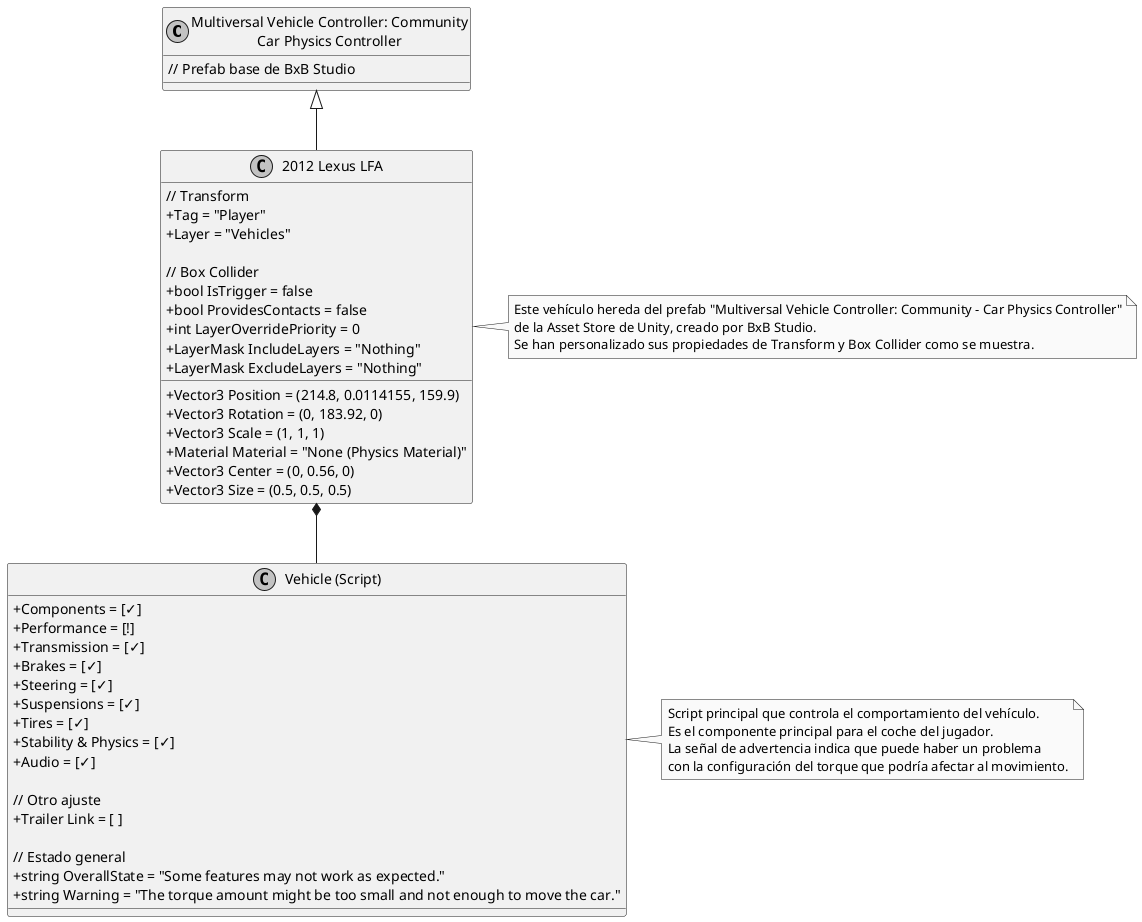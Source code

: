 @startuml "2012 Lexus LFA - Diagrama de Clases"

skinparam classAttributeIconSize 0
skinparam monochrome true
skinparam shadowing false
skinparam defaultFontName Arial
skinparam packageStyle rectangle

class "Multiversal Vehicle Controller: Community\nCar Physics Controller" as BaseCar {
  // Prefab base de BxB Studio
}

class "2012 Lexus LFA" as LexusLFA {
  // Transform
  +Vector3 Position = (214.8, 0.0114155, 159.9)
  +Vector3 Rotation = (0, 183.92, 0)
  +Vector3 Scale = (1, 1, 1)
  +Tag = "Player"
  +Layer = "Vehicles"
  
  // Box Collider
  +bool IsTrigger = false
  +bool ProvidesContacts = false
  +Material Material = "None (Physics Material)"
  +Vector3 Center = (0, 0.56, 0)
  +Vector3 Size = (0.5, 0.5, 0.5)
  +int LayerOverridePriority = 0
  +LayerMask IncludeLayers = "Nothing"
  +LayerMask ExcludeLayers = "Nothing"
}

class "Vehicle (Script)" as VehicleScript {
  +Components = [✓]
  +Performance = [!]
  +Transmission = [✓]
  +Brakes = [✓]
  +Steering = [✓]
  +Suspensions = [✓]
  +Tires = [✓]
  +Stability & Physics = [✓]
  +Audio = [✓]
  
  // Otro ajuste
  +Trailer Link = [ ]
  
  // Estado general
  +string OverallState = "Some features may not work as expected."
  +string Warning = "The torque amount might be too small and not enough to move the car."
}

BaseCar <|-- LexusLFA
LexusLFA *-- VehicleScript

note right of LexusLFA
  Este vehículo hereda del prefab "Multiversal Vehicle Controller: Community - Car Physics Controller"
  de la Asset Store de Unity, creado por BxB Studio.
  Se han personalizado sus propiedades de Transform y Box Collider como se muestra.
end note

note right of VehicleScript
  Script principal que controla el comportamiento del vehículo.
  Es el componente principal para el coche del jugador.
  La señal de advertencia indica que puede haber un problema
  con la configuración del torque que podría afectar al movimiento.
end note

@enduml